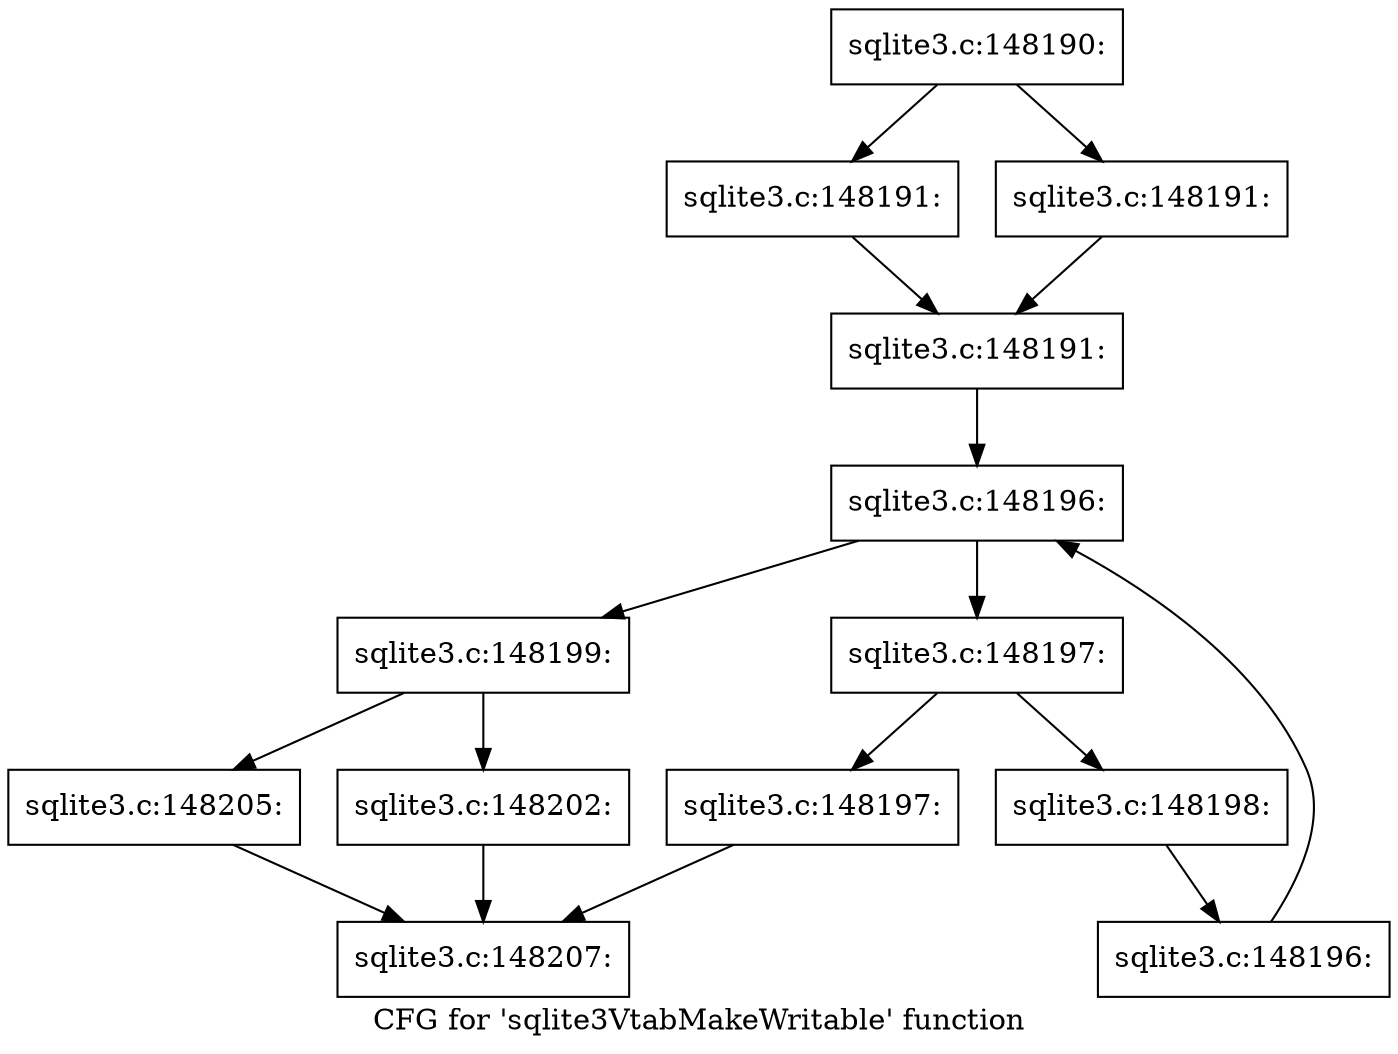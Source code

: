 digraph "CFG for 'sqlite3VtabMakeWritable' function" {
	label="CFG for 'sqlite3VtabMakeWritable' function";

	Node0x55c0f9d52630 [shape=record,label="{sqlite3.c:148190:}"];
	Node0x55c0f9d52630 -> Node0x55c0f9d52ad0;
	Node0x55c0f9d52630 -> Node0x55c0f9d475d0;
	Node0x55c0f9d52ad0 [shape=record,label="{sqlite3.c:148191:}"];
	Node0x55c0f9d52ad0 -> Node0x55c0f9d534d0;
	Node0x55c0f9d475d0 [shape=record,label="{sqlite3.c:148191:}"];
	Node0x55c0f9d475d0 -> Node0x55c0f9d534d0;
	Node0x55c0f9d534d0 [shape=record,label="{sqlite3.c:148191:}"];
	Node0x55c0f9d534d0 -> Node0x55c0f9d54560;
	Node0x55c0f9d54560 [shape=record,label="{sqlite3.c:148196:}"];
	Node0x55c0f9d54560 -> Node0x55c0f9d54780;
	Node0x55c0f9d54560 -> Node0x55c0f9d543b0;
	Node0x55c0f9d54780 [shape=record,label="{sqlite3.c:148197:}"];
	Node0x55c0f9d54780 -> Node0x55c0f9d54d60;
	Node0x55c0f9d54780 -> Node0x55c0f9d54db0;
	Node0x55c0f9d54d60 [shape=record,label="{sqlite3.c:148197:}"];
	Node0x55c0f9d54d60 -> Node0x55c0f9d56510;
	Node0x55c0f9d54db0 [shape=record,label="{sqlite3.c:148198:}"];
	Node0x55c0f9d54db0 -> Node0x55c0f9d546f0;
	Node0x55c0f9d546f0 [shape=record,label="{sqlite3.c:148196:}"];
	Node0x55c0f9d546f0 -> Node0x55c0f9d54560;
	Node0x55c0f9d543b0 [shape=record,label="{sqlite3.c:148199:}"];
	Node0x55c0f9d543b0 -> Node0x55c0f9d564c0;
	Node0x55c0f9d543b0 -> Node0x55c0f9d56560;
	Node0x55c0f9d564c0 [shape=record,label="{sqlite3.c:148202:}"];
	Node0x55c0f9d564c0 -> Node0x55c0f9d56510;
	Node0x55c0f9d56560 [shape=record,label="{sqlite3.c:148205:}"];
	Node0x55c0f9d56560 -> Node0x55c0f9d56510;
	Node0x55c0f9d56510 [shape=record,label="{sqlite3.c:148207:}"];
}
